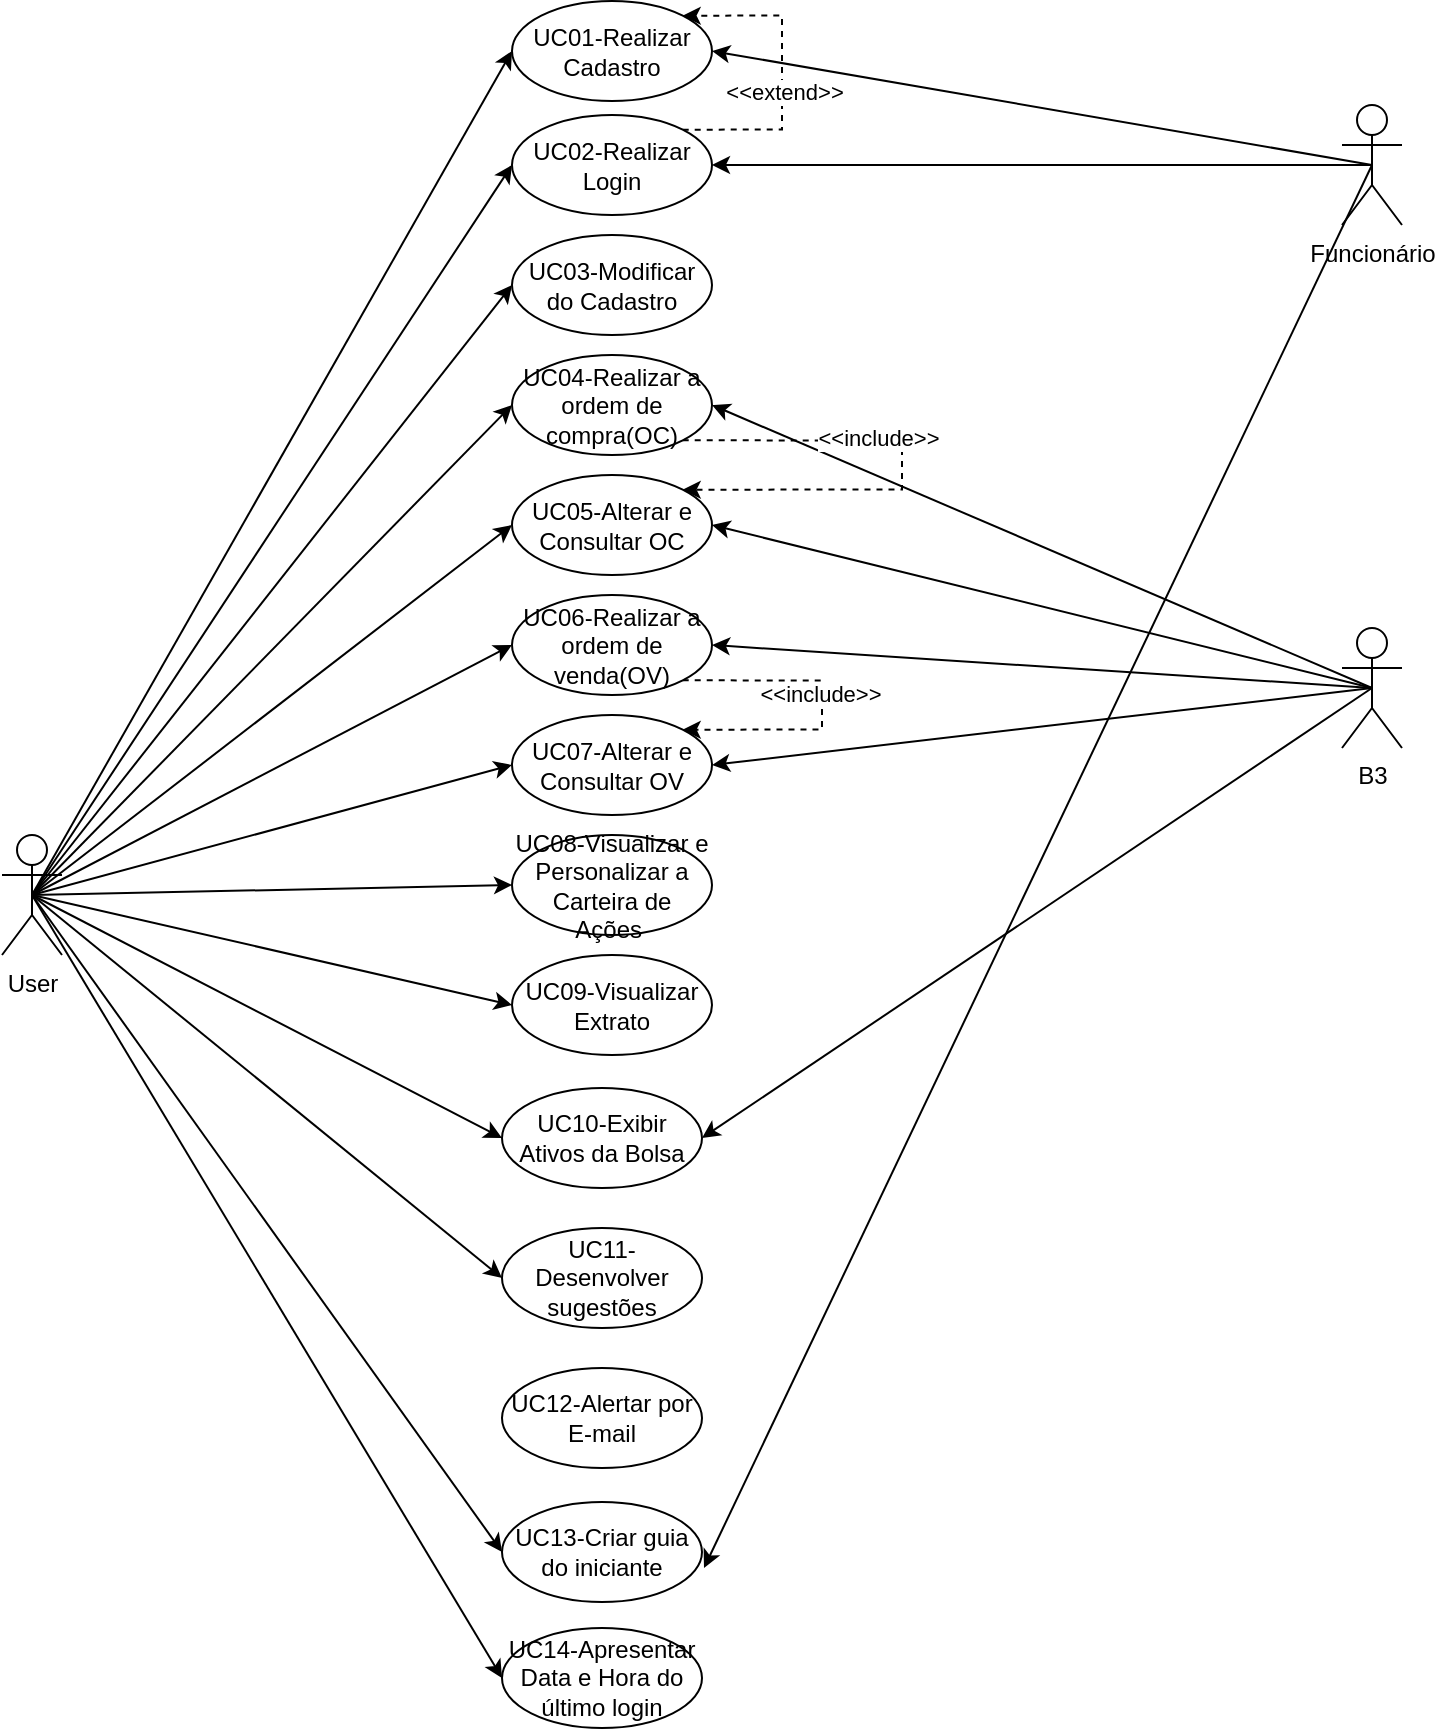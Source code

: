 <mxfile version="24.7.10">
  <diagram name="Página-1" id="b_dj8P1Ho85mILy6JKyf">
    <mxGraphModel dx="472" dy="737" grid="1" gridSize="10" guides="1" tooltips="1" connect="1" arrows="1" fold="1" page="1" pageScale="1" pageWidth="1169" pageHeight="1654" math="0" shadow="0">
      <root>
        <mxCell id="0" />
        <mxCell id="1" parent="0" />
        <mxCell id="lrMKdnE4FY5YzxQOLHVZ-71" style="edgeStyle=none;rounded=0;orthogonalLoop=1;jettySize=auto;html=1;exitX=0.5;exitY=0.5;exitDx=0;exitDy=0;exitPerimeter=0;entryX=0;entryY=0.5;entryDx=0;entryDy=0;" parent="1" source="lrMKdnE4FY5YzxQOLHVZ-1" target="lrMKdnE4FY5YzxQOLHVZ-5" edge="1">
          <mxGeometry relative="1" as="geometry" />
        </mxCell>
        <mxCell id="lrMKdnE4FY5YzxQOLHVZ-72" style="edgeStyle=none;rounded=0;orthogonalLoop=1;jettySize=auto;html=1;exitX=0.5;exitY=0.5;exitDx=0;exitDy=0;exitPerimeter=0;entryX=0;entryY=0.5;entryDx=0;entryDy=0;" parent="1" source="lrMKdnE4FY5YzxQOLHVZ-1" target="lrMKdnE4FY5YzxQOLHVZ-6" edge="1">
          <mxGeometry relative="1" as="geometry" />
        </mxCell>
        <mxCell id="lrMKdnE4FY5YzxQOLHVZ-73" style="edgeStyle=none;rounded=0;orthogonalLoop=1;jettySize=auto;html=1;exitX=0.5;exitY=0.5;exitDx=0;exitDy=0;exitPerimeter=0;entryX=0;entryY=0.5;entryDx=0;entryDy=0;" parent="1" source="lrMKdnE4FY5YzxQOLHVZ-1" target="lrMKdnE4FY5YzxQOLHVZ-8" edge="1">
          <mxGeometry relative="1" as="geometry" />
        </mxCell>
        <mxCell id="lrMKdnE4FY5YzxQOLHVZ-74" style="edgeStyle=none;rounded=0;orthogonalLoop=1;jettySize=auto;html=1;exitX=0.5;exitY=0.5;exitDx=0;exitDy=0;exitPerimeter=0;entryX=0;entryY=0.5;entryDx=0;entryDy=0;" parent="1" source="lrMKdnE4FY5YzxQOLHVZ-1" target="lrMKdnE4FY5YzxQOLHVZ-9" edge="1">
          <mxGeometry relative="1" as="geometry" />
        </mxCell>
        <mxCell id="lrMKdnE4FY5YzxQOLHVZ-75" style="edgeStyle=none;rounded=0;orthogonalLoop=1;jettySize=auto;html=1;exitX=0.5;exitY=0.5;exitDx=0;exitDy=0;exitPerimeter=0;entryX=0;entryY=0.5;entryDx=0;entryDy=0;" parent="1" source="lrMKdnE4FY5YzxQOLHVZ-1" target="lrMKdnE4FY5YzxQOLHVZ-10" edge="1">
          <mxGeometry relative="1" as="geometry" />
        </mxCell>
        <mxCell id="lrMKdnE4FY5YzxQOLHVZ-76" style="edgeStyle=none;rounded=0;orthogonalLoop=1;jettySize=auto;html=1;exitX=0.5;exitY=0.5;exitDx=0;exitDy=0;exitPerimeter=0;entryX=0;entryY=0.5;entryDx=0;entryDy=0;" parent="1" source="lrMKdnE4FY5YzxQOLHVZ-1" target="lrMKdnE4FY5YzxQOLHVZ-13" edge="1">
          <mxGeometry relative="1" as="geometry" />
        </mxCell>
        <mxCell id="lrMKdnE4FY5YzxQOLHVZ-77" style="edgeStyle=none;rounded=0;orthogonalLoop=1;jettySize=auto;html=1;exitX=0.5;exitY=0.5;exitDx=0;exitDy=0;exitPerimeter=0;entryX=0;entryY=0.5;entryDx=0;entryDy=0;" parent="1" source="lrMKdnE4FY5YzxQOLHVZ-1" target="lrMKdnE4FY5YzxQOLHVZ-17" edge="1">
          <mxGeometry relative="1" as="geometry" />
        </mxCell>
        <mxCell id="lrMKdnE4FY5YzxQOLHVZ-78" style="edgeStyle=none;rounded=0;orthogonalLoop=1;jettySize=auto;html=1;exitX=0.5;exitY=0.5;exitDx=0;exitDy=0;exitPerimeter=0;entryX=0;entryY=0.5;entryDx=0;entryDy=0;" parent="1" source="lrMKdnE4FY5YzxQOLHVZ-1" target="lrMKdnE4FY5YzxQOLHVZ-14" edge="1">
          <mxGeometry relative="1" as="geometry" />
        </mxCell>
        <mxCell id="lrMKdnE4FY5YzxQOLHVZ-79" style="edgeStyle=none;rounded=0;orthogonalLoop=1;jettySize=auto;html=1;exitX=0.5;exitY=0.5;exitDx=0;exitDy=0;exitPerimeter=0;entryX=0;entryY=0.5;entryDx=0;entryDy=0;" parent="1" source="lrMKdnE4FY5YzxQOLHVZ-1" target="lrMKdnE4FY5YzxQOLHVZ-20" edge="1">
          <mxGeometry relative="1" as="geometry" />
        </mxCell>
        <mxCell id="lrMKdnE4FY5YzxQOLHVZ-81" style="edgeStyle=none;rounded=0;orthogonalLoop=1;jettySize=auto;html=1;exitX=0.5;exitY=0.5;exitDx=0;exitDy=0;exitPerimeter=0;entryX=0;entryY=0.5;entryDx=0;entryDy=0;" parent="1" source="lrMKdnE4FY5YzxQOLHVZ-1" target="lrMKdnE4FY5YzxQOLHVZ-22" edge="1">
          <mxGeometry relative="1" as="geometry" />
        </mxCell>
        <mxCell id="lrMKdnE4FY5YzxQOLHVZ-82" style="edgeStyle=none;rounded=0;orthogonalLoop=1;jettySize=auto;html=1;exitX=0.5;exitY=0.5;exitDx=0;exitDy=0;exitPerimeter=0;entryX=0;entryY=0.5;entryDx=0;entryDy=0;" parent="1" source="lrMKdnE4FY5YzxQOLHVZ-1" target="lrMKdnE4FY5YzxQOLHVZ-23" edge="1">
          <mxGeometry relative="1" as="geometry" />
        </mxCell>
        <mxCell id="lrMKdnE4FY5YzxQOLHVZ-84" style="edgeStyle=none;rounded=0;orthogonalLoop=1;jettySize=auto;html=1;exitX=0.5;exitY=0.5;exitDx=0;exitDy=0;exitPerimeter=0;entryX=0;entryY=0.5;entryDx=0;entryDy=0;" parent="1" source="lrMKdnE4FY5YzxQOLHVZ-1" target="lrMKdnE4FY5YzxQOLHVZ-25" edge="1">
          <mxGeometry relative="1" as="geometry" />
        </mxCell>
        <mxCell id="lrMKdnE4FY5YzxQOLHVZ-86" style="edgeStyle=none;rounded=0;orthogonalLoop=1;jettySize=auto;html=1;exitX=0.5;exitY=0.5;exitDx=0;exitDy=0;exitPerimeter=0;entryX=0;entryY=0.5;entryDx=0;entryDy=0;" parent="1" source="lrMKdnE4FY5YzxQOLHVZ-1" target="lrMKdnE4FY5YzxQOLHVZ-27" edge="1">
          <mxGeometry relative="1" as="geometry" />
        </mxCell>
        <mxCell id="lrMKdnE4FY5YzxQOLHVZ-1" value="User" style="shape=umlActor;verticalLabelPosition=bottom;verticalAlign=top;html=1;outlineConnect=0;" parent="1" vertex="1">
          <mxGeometry x="100" y="493.5" width="30" height="60" as="geometry" />
        </mxCell>
        <mxCell id="lrMKdnE4FY5YzxQOLHVZ-91" style="edgeStyle=none;rounded=0;orthogonalLoop=1;jettySize=auto;html=1;exitX=0.5;exitY=0.5;exitDx=0;exitDy=0;exitPerimeter=0;entryX=1;entryY=0.5;entryDx=0;entryDy=0;" parent="1" source="lrMKdnE4FY5YzxQOLHVZ-2" target="lrMKdnE4FY5YzxQOLHVZ-9" edge="1">
          <mxGeometry relative="1" as="geometry" />
        </mxCell>
        <mxCell id="lrMKdnE4FY5YzxQOLHVZ-92" style="edgeStyle=none;rounded=0;orthogonalLoop=1;jettySize=auto;html=1;exitX=0.5;exitY=0.5;exitDx=0;exitDy=0;exitPerimeter=0;entryX=1;entryY=0.5;entryDx=0;entryDy=0;" parent="1" source="lrMKdnE4FY5YzxQOLHVZ-2" target="lrMKdnE4FY5YzxQOLHVZ-10" edge="1">
          <mxGeometry relative="1" as="geometry" />
        </mxCell>
        <mxCell id="lrMKdnE4FY5YzxQOLHVZ-93" style="edgeStyle=none;rounded=0;orthogonalLoop=1;jettySize=auto;html=1;exitX=0.5;exitY=0.5;exitDx=0;exitDy=0;exitPerimeter=0;entryX=1;entryY=0.5;entryDx=0;entryDy=0;" parent="1" source="lrMKdnE4FY5YzxQOLHVZ-2" target="lrMKdnE4FY5YzxQOLHVZ-13" edge="1">
          <mxGeometry relative="1" as="geometry" />
        </mxCell>
        <mxCell id="lrMKdnE4FY5YzxQOLHVZ-94" style="edgeStyle=none;rounded=0;orthogonalLoop=1;jettySize=auto;html=1;exitX=0.5;exitY=0.5;exitDx=0;exitDy=0;exitPerimeter=0;entryX=1;entryY=0.5;entryDx=0;entryDy=0;" parent="1" source="lrMKdnE4FY5YzxQOLHVZ-2" target="lrMKdnE4FY5YzxQOLHVZ-14" edge="1">
          <mxGeometry relative="1" as="geometry" />
        </mxCell>
        <mxCell id="lrMKdnE4FY5YzxQOLHVZ-95" style="edgeStyle=none;rounded=0;orthogonalLoop=1;jettySize=auto;html=1;exitX=0.5;exitY=0.5;exitDx=0;exitDy=0;exitPerimeter=0;entryX=1;entryY=0.5;entryDx=0;entryDy=0;" parent="1" source="lrMKdnE4FY5YzxQOLHVZ-2" target="lrMKdnE4FY5YzxQOLHVZ-22" edge="1">
          <mxGeometry relative="1" as="geometry" />
        </mxCell>
        <mxCell id="lrMKdnE4FY5YzxQOLHVZ-2" value="B3" style="shape=umlActor;verticalLabelPosition=bottom;verticalAlign=top;html=1;outlineConnect=0;" parent="1" vertex="1">
          <mxGeometry x="770" y="390" width="30" height="60" as="geometry" />
        </mxCell>
        <mxCell id="lrMKdnE4FY5YzxQOLHVZ-5" value="UC01-Realizar Cadastro" style="ellipse;whiteSpace=wrap;html=1;" parent="1" vertex="1">
          <mxGeometry x="355" y="76.5" width="100" height="50" as="geometry" />
        </mxCell>
        <mxCell id="J4lbyjgdqHcvTdcO71oP-1" style="edgeStyle=orthogonalEdgeStyle;rounded=0;orthogonalLoop=1;jettySize=auto;html=1;exitX=1;exitY=0;exitDx=0;exitDy=0;entryX=1;entryY=0;entryDx=0;entryDy=0;dashed=1;" parent="1" source="lrMKdnE4FY5YzxQOLHVZ-6" target="lrMKdnE4FY5YzxQOLHVZ-5" edge="1">
          <mxGeometry relative="1" as="geometry">
            <Array as="points">
              <mxPoint x="490" y="141" />
              <mxPoint x="490" y="84" />
            </Array>
          </mxGeometry>
        </mxCell>
        <mxCell id="J4lbyjgdqHcvTdcO71oP-2" value="&amp;lt;&amp;lt;extend&amp;gt;&amp;gt;" style="edgeLabel;html=1;align=center;verticalAlign=middle;resizable=0;points=[];" parent="J4lbyjgdqHcvTdcO71oP-1" vertex="1" connectable="0">
          <mxGeometry x="-0.124" y="-1" relative="1" as="geometry">
            <mxPoint as="offset" />
          </mxGeometry>
        </mxCell>
        <mxCell id="lrMKdnE4FY5YzxQOLHVZ-6" value="UC02-Realizar Login" style="ellipse;whiteSpace=wrap;html=1;" parent="1" vertex="1">
          <mxGeometry x="355" y="133.5" width="100" height="50" as="geometry" />
        </mxCell>
        <mxCell id="lrMKdnE4FY5YzxQOLHVZ-8" value="UC03-Modificar do Cadastro" style="ellipse;whiteSpace=wrap;html=1;" parent="1" vertex="1">
          <mxGeometry x="355" y="193.5" width="100" height="50" as="geometry" />
        </mxCell>
        <mxCell id="J4lbyjgdqHcvTdcO71oP-3" style="edgeStyle=orthogonalEdgeStyle;rounded=0;orthogonalLoop=1;jettySize=auto;html=1;exitX=1;exitY=1;exitDx=0;exitDy=0;entryX=1;entryY=0;entryDx=0;entryDy=0;dashed=1;" parent="1" source="lrMKdnE4FY5YzxQOLHVZ-9" target="lrMKdnE4FY5YzxQOLHVZ-10" edge="1">
          <mxGeometry relative="1" as="geometry">
            <Array as="points">
              <mxPoint x="550" y="296" />
              <mxPoint x="550" y="321" />
            </Array>
          </mxGeometry>
        </mxCell>
        <mxCell id="J4lbyjgdqHcvTdcO71oP-4" value="&amp;lt;&amp;lt;include&amp;gt;&amp;gt;" style="edgeLabel;html=1;align=center;verticalAlign=middle;resizable=0;points=[];" parent="J4lbyjgdqHcvTdcO71oP-3" vertex="1" connectable="0">
          <mxGeometry x="-0.203" y="1" relative="1" as="geometry">
            <mxPoint as="offset" />
          </mxGeometry>
        </mxCell>
        <mxCell id="lrMKdnE4FY5YzxQOLHVZ-9" value="UC04-Realizar a ordem de compra(OC)" style="ellipse;whiteSpace=wrap;html=1;" parent="1" vertex="1">
          <mxGeometry x="355" y="253.5" width="100" height="50" as="geometry" />
        </mxCell>
        <mxCell id="lrMKdnE4FY5YzxQOLHVZ-10" value="UC05-Alterar e Consultar OC" style="ellipse;whiteSpace=wrap;html=1;" parent="1" vertex="1">
          <mxGeometry x="355" y="313.5" width="100" height="50" as="geometry" />
        </mxCell>
        <mxCell id="J4lbyjgdqHcvTdcO71oP-5" style="edgeStyle=orthogonalEdgeStyle;rounded=0;orthogonalLoop=1;jettySize=auto;html=1;exitX=1;exitY=1;exitDx=0;exitDy=0;entryX=1;entryY=0;entryDx=0;entryDy=0;dashed=1;" parent="1" source="lrMKdnE4FY5YzxQOLHVZ-13" target="lrMKdnE4FY5YzxQOLHVZ-14" edge="1">
          <mxGeometry relative="1" as="geometry">
            <Array as="points">
              <mxPoint x="510" y="416" />
              <mxPoint x="510" y="441" />
            </Array>
          </mxGeometry>
        </mxCell>
        <mxCell id="J4lbyjgdqHcvTdcO71oP-6" value="&amp;lt;&amp;lt;include&amp;gt;&amp;gt;" style="edgeLabel;html=1;align=center;verticalAlign=middle;resizable=0;points=[];" parent="J4lbyjgdqHcvTdcO71oP-5" vertex="1" connectable="0">
          <mxGeometry x="-0.067" y="-1" relative="1" as="geometry">
            <mxPoint as="offset" />
          </mxGeometry>
        </mxCell>
        <mxCell id="lrMKdnE4FY5YzxQOLHVZ-13" value="UC06-Realizar a ordem de venda(OV)" style="ellipse;whiteSpace=wrap;html=1;" parent="1" vertex="1">
          <mxGeometry x="355" y="373.5" width="100" height="50" as="geometry" />
        </mxCell>
        <mxCell id="lrMKdnE4FY5YzxQOLHVZ-14" value="UC07-Alterar e Consultar&amp;nbsp;OV" style="ellipse;whiteSpace=wrap;html=1;" parent="1" vertex="1">
          <mxGeometry x="355" y="433.5" width="100" height="50" as="geometry" />
        </mxCell>
        <mxCell id="lrMKdnE4FY5YzxQOLHVZ-17" value="UC08-Visualizar e Personalizar a Carteira de Ações&amp;nbsp;" style="ellipse;whiteSpace=wrap;html=1;" parent="1" vertex="1">
          <mxGeometry x="355" y="493.5" width="100" height="50" as="geometry" />
        </mxCell>
        <mxCell id="lrMKdnE4FY5YzxQOLHVZ-20" value="UC09-Visualizar Extrato" style="ellipse;whiteSpace=wrap;html=1;" parent="1" vertex="1">
          <mxGeometry x="355" y="553.5" width="100" height="50" as="geometry" />
        </mxCell>
        <mxCell id="lrMKdnE4FY5YzxQOLHVZ-22" value="UC10-Exibir Ativos da Bolsa" style="ellipse;whiteSpace=wrap;html=1;" parent="1" vertex="1">
          <mxGeometry x="350" y="620" width="100" height="50" as="geometry" />
        </mxCell>
        <mxCell id="lrMKdnE4FY5YzxQOLHVZ-23" value="UC11-Desenvolver sugestões" style="ellipse;whiteSpace=wrap;html=1;" parent="1" vertex="1">
          <mxGeometry x="350" y="690" width="100" height="50" as="geometry" />
        </mxCell>
        <mxCell id="lrMKdnE4FY5YzxQOLHVZ-24" value="UC12-Alertar por E-mail" style="ellipse;whiteSpace=wrap;html=1;" parent="1" vertex="1">
          <mxGeometry x="350" y="760" width="100" height="50" as="geometry" />
        </mxCell>
        <mxCell id="lrMKdnE4FY5YzxQOLHVZ-25" value="UC13-Criar guia do iniciante" style="ellipse;whiteSpace=wrap;html=1;" parent="1" vertex="1">
          <mxGeometry x="350" y="827" width="100" height="50" as="geometry" />
        </mxCell>
        <mxCell id="lrMKdnE4FY5YzxQOLHVZ-27" value="UC14-Apresentar Data e Hora do último login" style="ellipse;whiteSpace=wrap;html=1;" parent="1" vertex="1">
          <mxGeometry x="350" y="890" width="100" height="50" as="geometry" />
        </mxCell>
        <mxCell id="lrMKdnE4FY5YzxQOLHVZ-88" style="edgeStyle=none;rounded=0;orthogonalLoop=1;jettySize=auto;html=1;exitX=0.5;exitY=0.5;exitDx=0;exitDy=0;exitPerimeter=0;entryX=1;entryY=0.5;entryDx=0;entryDy=0;" parent="1" source="lrMKdnE4FY5YzxQOLHVZ-28" target="lrMKdnE4FY5YzxQOLHVZ-5" edge="1">
          <mxGeometry relative="1" as="geometry" />
        </mxCell>
        <mxCell id="lrMKdnE4FY5YzxQOLHVZ-89" style="edgeStyle=none;rounded=0;orthogonalLoop=1;jettySize=auto;html=1;exitX=0.5;exitY=0.5;exitDx=0;exitDy=0;exitPerimeter=0;entryX=1;entryY=0.5;entryDx=0;entryDy=0;" parent="1" source="lrMKdnE4FY5YzxQOLHVZ-28" target="lrMKdnE4FY5YzxQOLHVZ-6" edge="1">
          <mxGeometry relative="1" as="geometry" />
        </mxCell>
        <mxCell id="lrMKdnE4FY5YzxQOLHVZ-28" value="Funcionário" style="shape=umlActor;verticalLabelPosition=bottom;verticalAlign=top;html=1;outlineConnect=0;" parent="1" vertex="1">
          <mxGeometry x="770" y="128.5" width="30" height="60" as="geometry" />
        </mxCell>
        <mxCell id="lrMKdnE4FY5YzxQOLHVZ-90" style="edgeStyle=none;rounded=0;orthogonalLoop=1;jettySize=auto;html=1;exitX=0.5;exitY=0.5;exitDx=0;exitDy=0;exitPerimeter=0;entryX=1.01;entryY=0.66;entryDx=0;entryDy=0;entryPerimeter=0;" parent="1" source="lrMKdnE4FY5YzxQOLHVZ-28" target="lrMKdnE4FY5YzxQOLHVZ-25" edge="1">
          <mxGeometry relative="1" as="geometry" />
        </mxCell>
      </root>
    </mxGraphModel>
  </diagram>
</mxfile>

